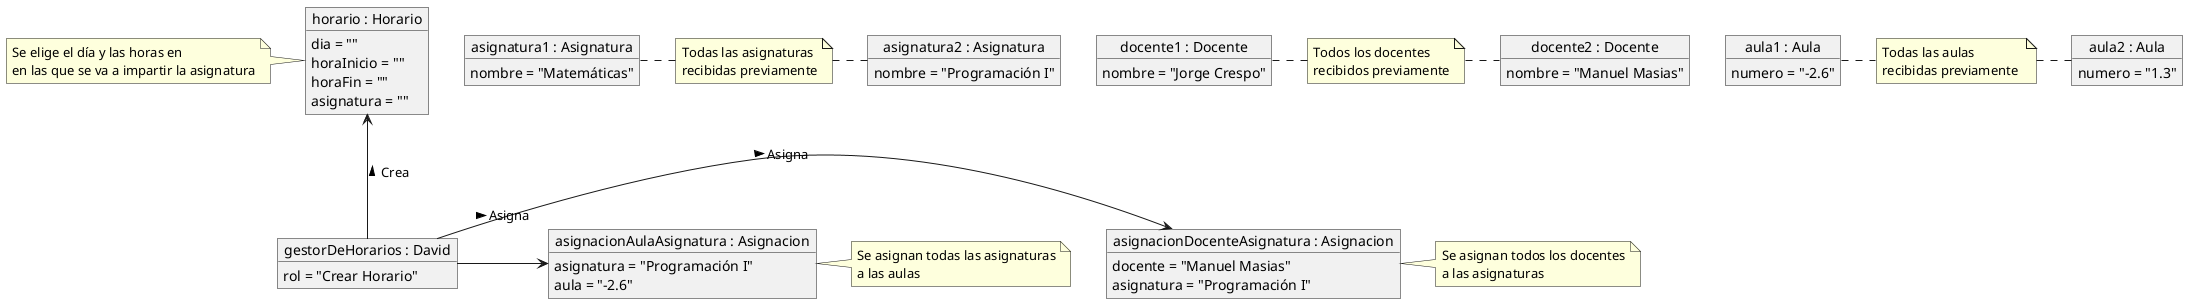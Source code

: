 @startuml
object "gestorDeHorarios : David" as gestorDeHorarios {
    rol = "Crear Horario"
}

object "asignatura1 : Asignatura" as asignatura1 {
    nombre = "Matemáticas"
}
object "asignatura2 : Asignatura" as asignatura2 {
    nombre = "Programación I"
}

object "docente1 : Docente" as docente1 {
    nombre = "Jorge Crespo"
}
object "docente2 : Docente" as docente2 {
    nombre = "Manuel Masias"
}

object "aula1 : Aula" as aula1 {
    numero = "-2.6"
}
object "aula2 : Aula" as aula2 {
    numero = "1.3"
}

object "asignacionDocenteAsignatura : Asignacion" as asignacionDocenteAsignatura {
    docente = "Manuel Masias"
    asignatura = "Programación I"
}
gestorDeHorarios -r-> asignacionDocenteAsignatura : "Asigna >\n\n"

object "asignacionAulaAsignatura : Asignacion" as asignacionAulaAsignatura {
    asignatura = "Programación I"
    aula = "-2.6"
}
gestorDeHorarios -r-> asignacionAulaAsignatura : "Asigna >\n\n"

object "horario : Horario" as horario {
    dia = ""
    horaInicio = ""
    horaFin = ""
    asignatura = ""
}

note "Todas las asignaturas\nrecibidas previamente" as nota1
asignatura1 .r. nota1
nota1 .r. asignatura2

note "Todos los docentes\nrecibidos previamente" as nota2
docente1 .r. nota2
nota2 .r. docente2

note "Todas las aulas\nrecibidas previamente " as nota3
aula1 .r. nota3
nota3 .r. aula2

note "Se asignan todas las asignaturas\na las aulas" as nota4
asignacionAulaAsignatura .r. nota4

note "Se asignan todos los docentes\na las asignaturas" as nota5
asignacionDocenteAsignatura .r. nota5

note "Se elige el día y las horas en \nen las que se va a impartir la asignatura" as note6
note6 .r. horario

gestorDeHorarios -u-> horario : "Crea >"
@enduml
